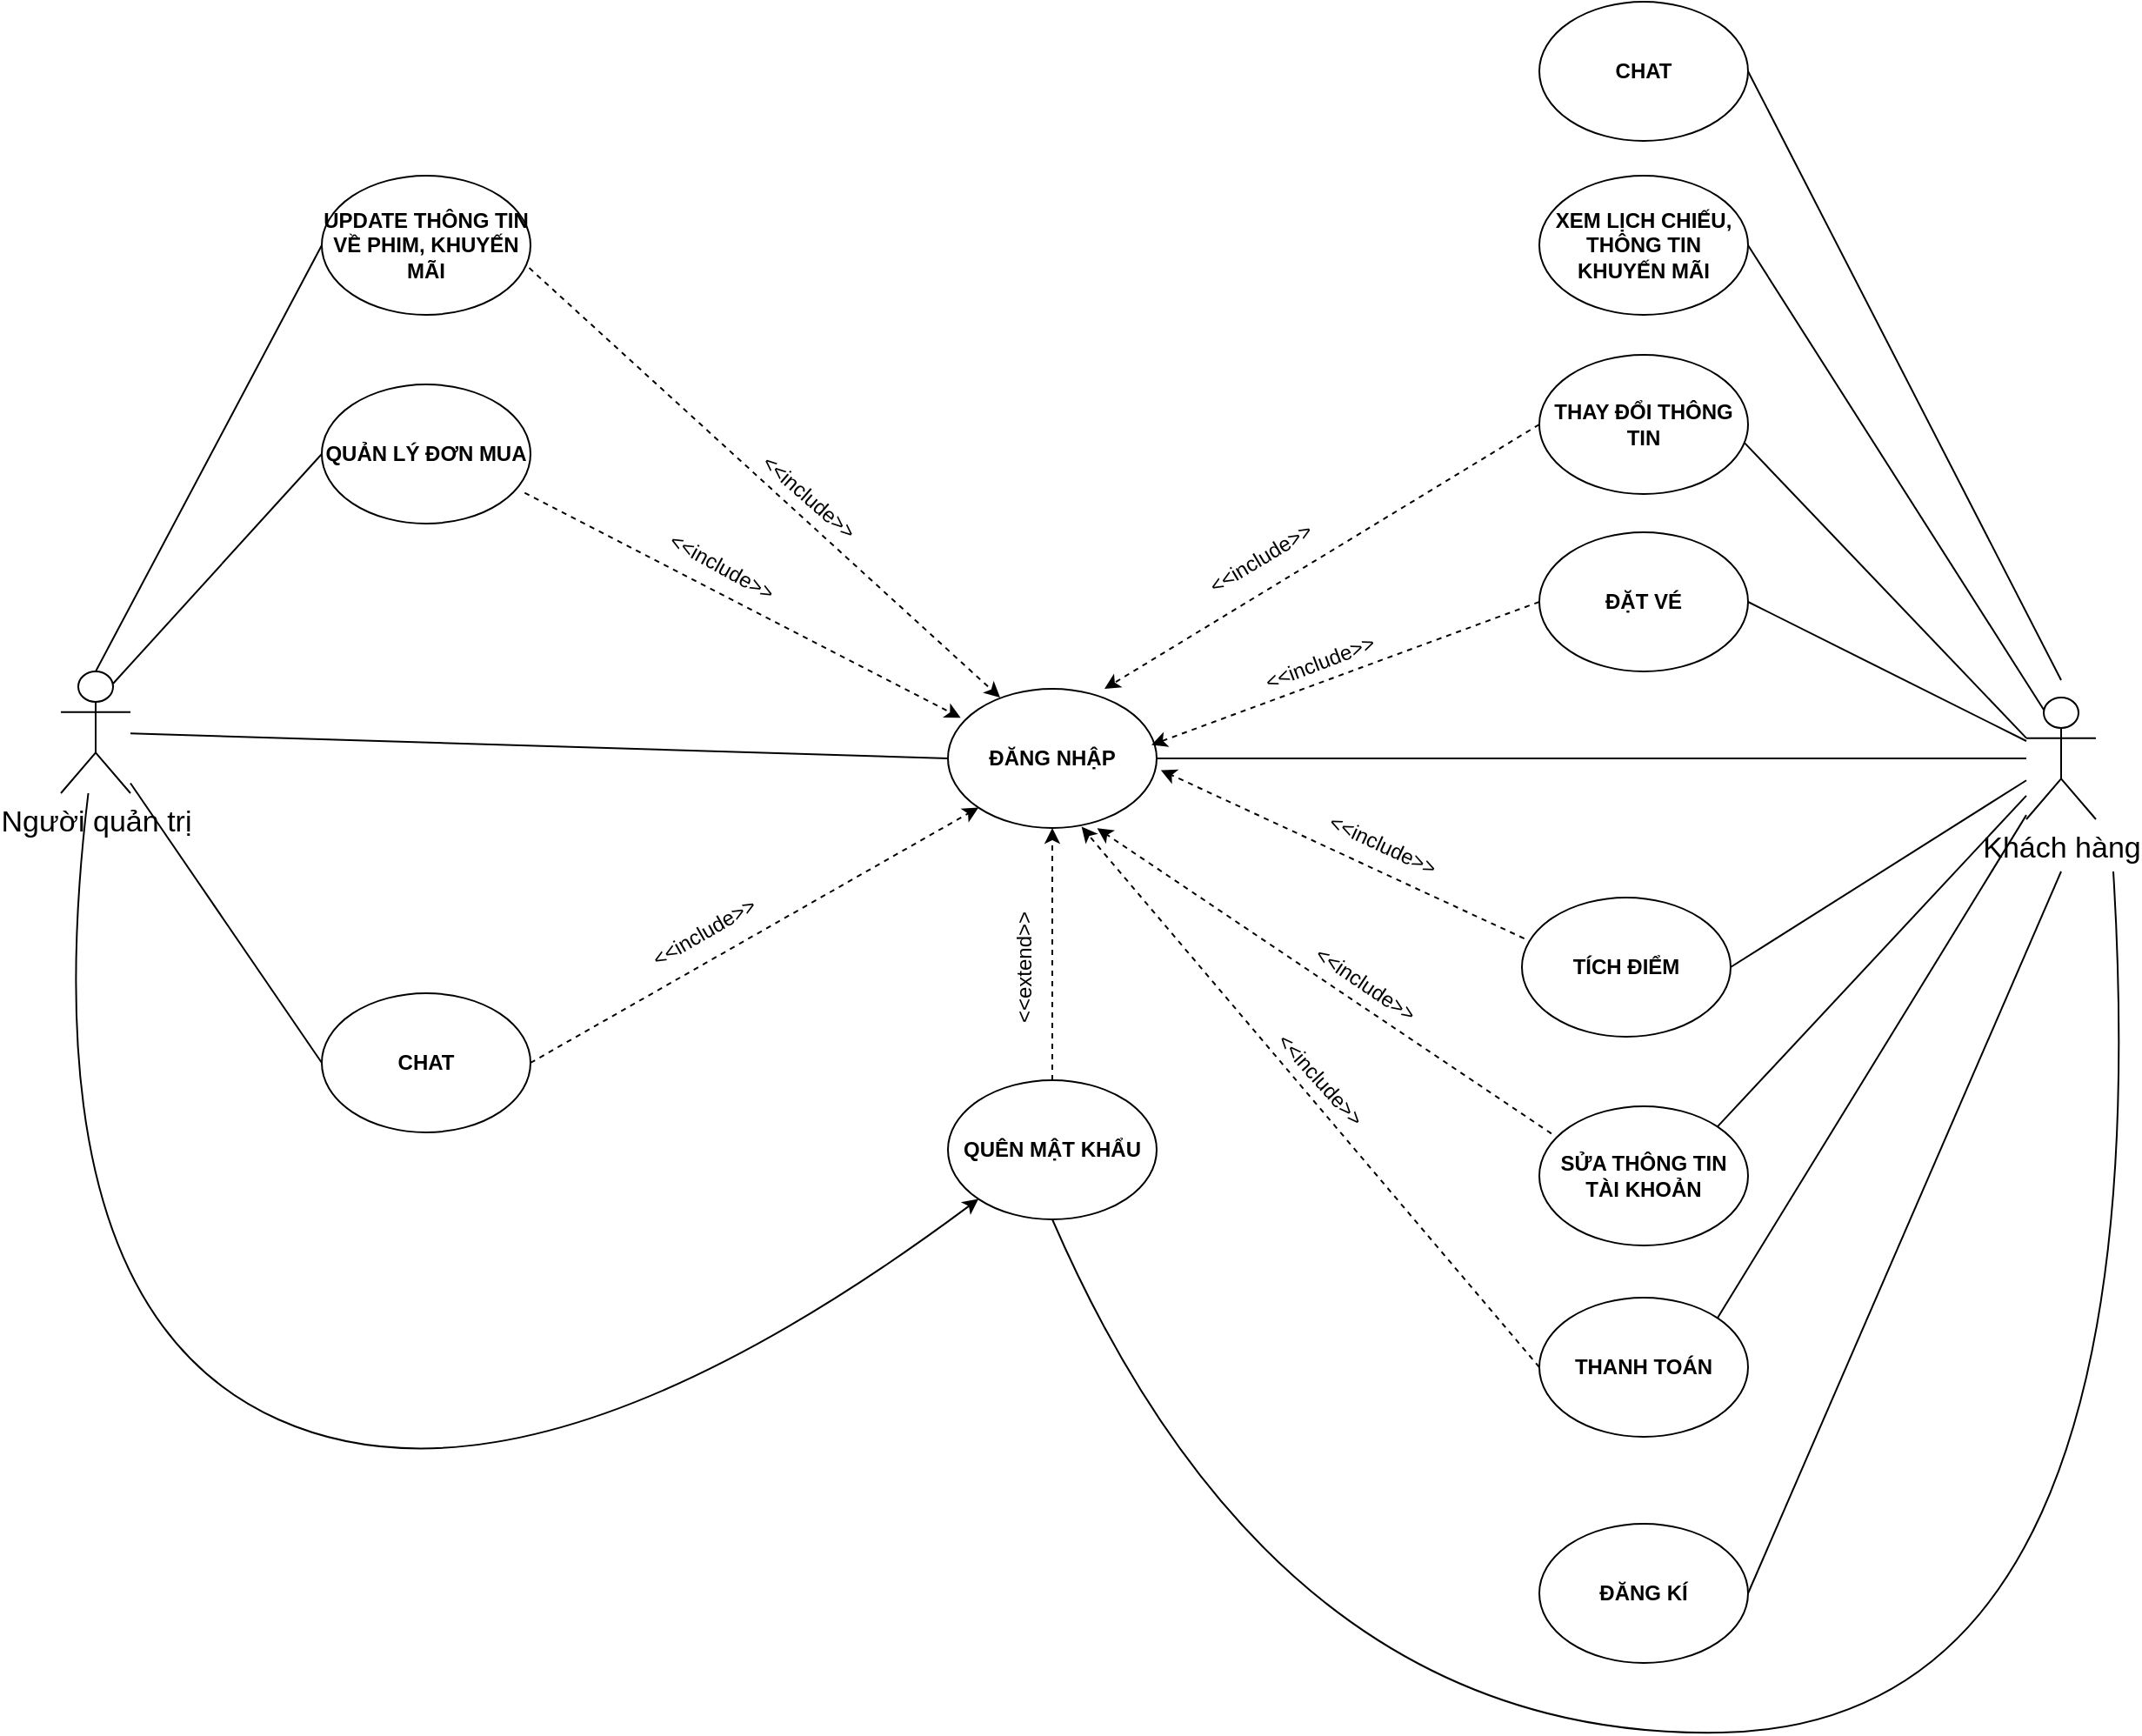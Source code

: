 <mxfile version="21.6.1" type="github">
  <diagram name="Trang-1" id="L-F-mDsavNvcq75mPaBo">
    <mxGraphModel dx="2554" dy="2044" grid="1" gridSize="10" guides="1" tooltips="1" connect="1" arrows="1" fold="1" page="1" pageScale="1" pageWidth="827" pageHeight="1169" math="0" shadow="0">
      <root>
        <mxCell id="0" />
        <mxCell id="1" parent="0" />
        <mxCell id="xJXtqdVev2pEfxQAjXFe-1" value="&lt;b&gt;ĐẶT VÉ&lt;/b&gt;" style="ellipse;whiteSpace=wrap;html=1;" parent="1" vertex="1">
          <mxGeometry x="380" y="255" width="120" height="80" as="geometry" />
        </mxCell>
        <mxCell id="xJXtqdVev2pEfxQAjXFe-2" value="&lt;b&gt;ĐĂNG NHẬP&lt;/b&gt;" style="ellipse;whiteSpace=wrap;html=1;" parent="1" vertex="1">
          <mxGeometry x="40" y="345" width="120" height="80" as="geometry" />
        </mxCell>
        <mxCell id="xJXtqdVev2pEfxQAjXFe-3" value="&lt;b&gt;ĐĂNG KÍ&lt;/b&gt;" style="ellipse;whiteSpace=wrap;html=1;" parent="1" vertex="1">
          <mxGeometry x="380" y="825" width="120" height="80" as="geometry" />
        </mxCell>
        <mxCell id="xJXtqdVev2pEfxQAjXFe-7" value="&lt;b&gt;THAY ĐỔI THÔNG TIN&lt;/b&gt;" style="ellipse;whiteSpace=wrap;html=1;" parent="1" vertex="1">
          <mxGeometry x="380" y="153" width="120" height="80" as="geometry" />
        </mxCell>
        <mxCell id="xJXtqdVev2pEfxQAjXFe-8" value="&lt;b&gt;XEM LỊCH CHIẾU, THÔNG TIN KHUYẾN MÃI&lt;/b&gt;" style="ellipse;whiteSpace=wrap;html=1;" parent="1" vertex="1">
          <mxGeometry x="380" y="50" width="120" height="80" as="geometry" />
        </mxCell>
        <mxCell id="xJXtqdVev2pEfxQAjXFe-9" value="&lt;b&gt;CHAT&lt;/b&gt;" style="ellipse;whiteSpace=wrap;html=1;" parent="1" vertex="1">
          <mxGeometry x="380" y="-50" width="120" height="80" as="geometry" />
        </mxCell>
        <mxCell id="xJXtqdVev2pEfxQAjXFe-10" value="&lt;b&gt;TÍCH ĐIỂM&lt;/b&gt;" style="ellipse;whiteSpace=wrap;html=1;" parent="1" vertex="1">
          <mxGeometry x="370" y="465" width="120" height="80" as="geometry" />
        </mxCell>
        <mxCell id="xJXtqdVev2pEfxQAjXFe-11" value="&lt;b&gt;QUẢN LÝ ĐƠN MUA&lt;/b&gt;" style="ellipse;whiteSpace=wrap;html=1;" parent="1" vertex="1">
          <mxGeometry x="-320" y="170" width="120" height="80" as="geometry" />
        </mxCell>
        <mxCell id="xJXtqdVev2pEfxQAjXFe-12" value="&lt;b&gt;UPDATE THÔNG TIN VỀ PHIM, KHUYẾN MÃI&lt;/b&gt;" style="ellipse;whiteSpace=wrap;html=1;" parent="1" vertex="1">
          <mxGeometry x="-320" y="50" width="120" height="80" as="geometry" />
        </mxCell>
        <mxCell id="xJXtqdVev2pEfxQAjXFe-13" value="&lt;b&gt;CHAT&lt;/b&gt;" style="ellipse;whiteSpace=wrap;html=1;" parent="1" vertex="1">
          <mxGeometry x="-320" y="520" width="120" height="80" as="geometry" />
        </mxCell>
        <mxCell id="M8TYriF7fG7Y9xvrxAUo-1" value="&lt;font style=&quot;font-size: 17px;&quot;&gt;Khách hàng&lt;/font&gt;" style="shape=umlActor;verticalLabelPosition=bottom;verticalAlign=top;html=1;outlineConnect=0;" vertex="1" parent="1">
          <mxGeometry x="660" y="350" width="40" height="70" as="geometry" />
        </mxCell>
        <mxCell id="M8TYriF7fG7Y9xvrxAUo-2" value="&lt;span style=&quot;font-size: 17px;&quot;&gt;Người quản trị&lt;/span&gt;" style="shape=umlActor;verticalLabelPosition=bottom;verticalAlign=top;html=1;outlineConnect=0;" vertex="1" parent="1">
          <mxGeometry x="-470" y="335" width="40" height="70" as="geometry" />
        </mxCell>
        <mxCell id="M8TYriF7fG7Y9xvrxAUo-3" value="&lt;b&gt;SỬA THÔNG TIN TÀI KHOẢN&lt;/b&gt;" style="ellipse;whiteSpace=wrap;html=1;" vertex="1" parent="1">
          <mxGeometry x="380" y="585" width="120" height="80" as="geometry" />
        </mxCell>
        <mxCell id="M8TYriF7fG7Y9xvrxAUo-5" value="&lt;b&gt;QUÊN MẬT KHẨU&lt;/b&gt;" style="ellipse;whiteSpace=wrap;html=1;" vertex="1" parent="1">
          <mxGeometry x="40" y="570" width="120" height="80" as="geometry" />
        </mxCell>
        <mxCell id="M8TYriF7fG7Y9xvrxAUo-6" value="" style="endArrow=none;html=1;rounded=0;exitX=1;exitY=0.5;exitDx=0;exitDy=0;entryX=0.25;entryY=0.1;entryDx=0;entryDy=0;entryPerimeter=0;" edge="1" parent="1" source="xJXtqdVev2pEfxQAjXFe-8" target="M8TYriF7fG7Y9xvrxAUo-1">
          <mxGeometry width="50" height="50" relative="1" as="geometry">
            <mxPoint x="520" y="170" as="sourcePoint" />
            <mxPoint x="650" y="340" as="targetPoint" />
          </mxGeometry>
        </mxCell>
        <mxCell id="M8TYriF7fG7Y9xvrxAUo-8" value="" style="endArrow=classic;html=1;rounded=0;dashed=1;entryX=0.75;entryY=0;entryDx=0;entryDy=0;entryPerimeter=0;exitX=0;exitY=0.5;exitDx=0;exitDy=0;" edge="1" parent="1" source="xJXtqdVev2pEfxQAjXFe-7" target="xJXtqdVev2pEfxQAjXFe-2">
          <mxGeometry width="50" height="50" relative="1" as="geometry">
            <mxPoint x="370" y="270" as="sourcePoint" />
            <mxPoint x="290" y="390" as="targetPoint" />
          </mxGeometry>
        </mxCell>
        <mxCell id="M8TYriF7fG7Y9xvrxAUo-9" value="" style="endArrow=classic;html=1;rounded=0;dashed=1;entryX=0.975;entryY=0.403;entryDx=0;entryDy=0;entryPerimeter=0;exitX=0;exitY=0.5;exitDx=0;exitDy=0;" edge="1" parent="1" source="xJXtqdVev2pEfxQAjXFe-1" target="xJXtqdVev2pEfxQAjXFe-2">
          <mxGeometry width="50" height="50" relative="1" as="geometry">
            <mxPoint x="290" y="390" as="sourcePoint" />
            <mxPoint x="-35" y="487" as="targetPoint" />
          </mxGeometry>
        </mxCell>
        <mxCell id="M8TYriF7fG7Y9xvrxAUo-10" value="" style="endArrow=classic;html=1;rounded=0;dashed=1;entryX=0.5;entryY=1;entryDx=0;entryDy=0;exitX=0.5;exitY=0;exitDx=0;exitDy=0;" edge="1" parent="1" source="M8TYriF7fG7Y9xvrxAUo-5" target="xJXtqdVev2pEfxQAjXFe-2">
          <mxGeometry width="50" height="50" relative="1" as="geometry">
            <mxPoint x="90" y="405" as="sourcePoint" />
            <mxPoint x="90" y="495" as="targetPoint" />
          </mxGeometry>
        </mxCell>
        <mxCell id="M8TYriF7fG7Y9xvrxAUo-11" value="" style="endArrow=classic;html=1;rounded=0;dashed=1;entryX=0.715;entryY=1.001;entryDx=0;entryDy=0;entryPerimeter=0;exitX=0.058;exitY=0.196;exitDx=0;exitDy=0;exitPerimeter=0;" edge="1" parent="1" source="M8TYriF7fG7Y9xvrxAUo-3" target="xJXtqdVev2pEfxQAjXFe-2">
          <mxGeometry width="50" height="50" relative="1" as="geometry">
            <mxPoint x="390" y="411" as="sourcePoint" />
            <mxPoint x="260" y="508" as="targetPoint" />
          </mxGeometry>
        </mxCell>
        <mxCell id="M8TYriF7fG7Y9xvrxAUo-12" value="" style="endArrow=none;html=1;rounded=0;exitX=0.983;exitY=0.632;exitDx=0;exitDy=0;entryX=0;entryY=0.333;entryDx=0;entryDy=0;entryPerimeter=0;exitPerimeter=0;" edge="1" parent="1" source="xJXtqdVev2pEfxQAjXFe-7" target="M8TYriF7fG7Y9xvrxAUo-1">
          <mxGeometry width="50" height="50" relative="1" as="geometry">
            <mxPoint x="490" y="405" as="sourcePoint" />
            <mxPoint x="660" y="602" as="targetPoint" />
          </mxGeometry>
        </mxCell>
        <mxCell id="M8TYriF7fG7Y9xvrxAUo-13" value="" style="endArrow=none;html=1;rounded=0;exitX=1;exitY=0.5;exitDx=0;exitDy=0;" edge="1" parent="1" source="xJXtqdVev2pEfxQAjXFe-9">
          <mxGeometry width="50" height="50" relative="1" as="geometry">
            <mxPoint x="498" y="370.44" as="sourcePoint" />
            <mxPoint x="680" y="340" as="targetPoint" />
          </mxGeometry>
        </mxCell>
        <mxCell id="M8TYriF7fG7Y9xvrxAUo-15" value="" style="endArrow=none;html=1;rounded=0;exitX=1;exitY=0.5;exitDx=0;exitDy=0;" edge="1" parent="1" source="xJXtqdVev2pEfxQAjXFe-3">
          <mxGeometry width="50" height="50" relative="1" as="geometry">
            <mxPoint x="520" y="470" as="sourcePoint" />
            <mxPoint x="680" y="450" as="targetPoint" />
          </mxGeometry>
        </mxCell>
        <mxCell id="M8TYriF7fG7Y9xvrxAUo-16" value="" style="endArrow=none;html=1;rounded=0;exitX=1;exitY=0;exitDx=0;exitDy=0;" edge="1" parent="1" source="M8TYriF7fG7Y9xvrxAUo-3" target="M8TYriF7fG7Y9xvrxAUo-1">
          <mxGeometry width="50" height="50" relative="1" as="geometry">
            <mxPoint x="510" y="560" as="sourcePoint" />
            <mxPoint x="670" y="486" as="targetPoint" />
          </mxGeometry>
        </mxCell>
        <mxCell id="M8TYriF7fG7Y9xvrxAUo-18" value="" style="endArrow=none;html=1;rounded=0;exitX=1;exitY=0.5;exitDx=0;exitDy=0;" edge="1" parent="1" source="xJXtqdVev2pEfxQAjXFe-10" target="M8TYriF7fG7Y9xvrxAUo-1">
          <mxGeometry width="50" height="50" relative="1" as="geometry">
            <mxPoint x="500" y="460" as="sourcePoint" />
            <mxPoint x="680" y="480" as="targetPoint" />
          </mxGeometry>
        </mxCell>
        <mxCell id="M8TYriF7fG7Y9xvrxAUo-19" value="&amp;lt;&amp;lt;include&amp;gt;&amp;gt;" style="text;html=1;strokeColor=none;fillColor=none;align=center;verticalAlign=middle;whiteSpace=wrap;rounded=0;rotation=339;" vertex="1" parent="1">
          <mxGeometry x="224" y="315" width="60" height="30" as="geometry" />
        </mxCell>
        <mxCell id="M8TYriF7fG7Y9xvrxAUo-20" value="&amp;lt;&amp;lt;extend&amp;gt;&amp;gt;" style="text;html=1;strokeColor=none;fillColor=none;align=center;verticalAlign=middle;whiteSpace=wrap;rounded=0;rotation=-90;" vertex="1" parent="1">
          <mxGeometry x="54" y="490" width="60" height="30" as="geometry" />
        </mxCell>
        <mxCell id="M8TYriF7fG7Y9xvrxAUo-22" value="&amp;lt;&amp;lt;include&amp;gt;&amp;gt;" style="text;html=1;strokeColor=none;fillColor=none;align=center;verticalAlign=middle;whiteSpace=wrap;rounded=0;rotation=329;" vertex="1" parent="1">
          <mxGeometry x="190" y="255" width="60" height="30" as="geometry" />
        </mxCell>
        <mxCell id="M8TYriF7fG7Y9xvrxAUo-23" value="&amp;lt;&amp;lt;include&amp;gt;&amp;gt;" style="text;html=1;strokeColor=none;fillColor=none;align=center;verticalAlign=middle;whiteSpace=wrap;rounded=0;rotation=34;" vertex="1" parent="1">
          <mxGeometry x="250" y="500" width="60" height="30" as="geometry" />
        </mxCell>
        <mxCell id="M8TYriF7fG7Y9xvrxAUo-24" value="" style="endArrow=classic;html=1;rounded=0;entryX=1.02;entryY=0.584;entryDx=0;entryDy=0;entryPerimeter=0;exitX=0.011;exitY=0.294;exitDx=0;exitDy=0;exitPerimeter=0;dashed=1;" edge="1" parent="1" source="xJXtqdVev2pEfxQAjXFe-10" target="xJXtqdVev2pEfxQAjXFe-2">
          <mxGeometry width="50" height="50" relative="1" as="geometry">
            <mxPoint x="330" y="440" as="sourcePoint" />
            <mxPoint x="380" y="390" as="targetPoint" />
          </mxGeometry>
        </mxCell>
        <mxCell id="M8TYriF7fG7Y9xvrxAUo-25" value="&amp;lt;&amp;lt;include&amp;gt;&amp;gt;" style="text;html=1;strokeColor=none;fillColor=none;align=center;verticalAlign=middle;whiteSpace=wrap;rounded=0;rotation=25;" vertex="1" parent="1">
          <mxGeometry x="260" y="420" width="60" height="30" as="geometry" />
        </mxCell>
        <mxCell id="M8TYriF7fG7Y9xvrxAUo-26" value="" style="endArrow=none;html=1;rounded=0;exitX=1;exitY=0.5;exitDx=0;exitDy=0;" edge="1" parent="1" source="xJXtqdVev2pEfxQAjXFe-1" target="M8TYriF7fG7Y9xvrxAUo-1">
          <mxGeometry width="50" height="50" relative="1" as="geometry">
            <mxPoint x="470" y="420" as="sourcePoint" />
            <mxPoint x="520" y="370" as="targetPoint" />
          </mxGeometry>
        </mxCell>
        <mxCell id="M8TYriF7fG7Y9xvrxAUo-27" value="&lt;b&gt;THANH TOÁN&lt;/b&gt;" style="ellipse;whiteSpace=wrap;html=1;" vertex="1" parent="1">
          <mxGeometry x="380" y="695" width="120" height="80" as="geometry" />
        </mxCell>
        <mxCell id="M8TYriF7fG7Y9xvrxAUo-28" value="" style="endArrow=none;html=1;rounded=0;exitX=1;exitY=0;exitDx=0;exitDy=0;" edge="1" parent="1" source="M8TYriF7fG7Y9xvrxAUo-27" target="M8TYriF7fG7Y9xvrxAUo-1">
          <mxGeometry width="50" height="50" relative="1" as="geometry">
            <mxPoint x="170" y="580" as="sourcePoint" />
            <mxPoint x="620" y="500" as="targetPoint" />
          </mxGeometry>
        </mxCell>
        <mxCell id="M8TYriF7fG7Y9xvrxAUo-29" value="" style="endArrow=classic;html=1;rounded=0;entryX=0.64;entryY=0.991;entryDx=0;entryDy=0;entryPerimeter=0;exitX=0;exitY=0.5;exitDx=0;exitDy=0;dashed=1;" edge="1" parent="1" source="M8TYriF7fG7Y9xvrxAUo-27" target="xJXtqdVev2pEfxQAjXFe-2">
          <mxGeometry width="50" height="50" relative="1" as="geometry">
            <mxPoint x="170" y="580" as="sourcePoint" />
            <mxPoint x="220" y="530" as="targetPoint" />
          </mxGeometry>
        </mxCell>
        <mxCell id="M8TYriF7fG7Y9xvrxAUo-30" value="&amp;lt;&amp;lt;include&amp;gt;&amp;gt;" style="text;html=1;strokeColor=none;fillColor=none;align=center;verticalAlign=middle;whiteSpace=wrap;rounded=0;rotation=48;" vertex="1" parent="1">
          <mxGeometry x="224" y="555" width="60" height="30" as="geometry" />
        </mxCell>
        <mxCell id="M8TYriF7fG7Y9xvrxAUo-31" value="" style="endArrow=none;html=1;rounded=0;exitX=1;exitY=0.5;exitDx=0;exitDy=0;" edge="1" parent="1" source="xJXtqdVev2pEfxQAjXFe-2" target="M8TYriF7fG7Y9xvrxAUo-1">
          <mxGeometry width="50" height="50" relative="1" as="geometry">
            <mxPoint x="190" y="230" as="sourcePoint" />
            <mxPoint x="240" y="180" as="targetPoint" />
          </mxGeometry>
        </mxCell>
        <mxCell id="M8TYriF7fG7Y9xvrxAUo-32" value="" style="endArrow=none;html=1;rounded=0;entryX=0;entryY=0.5;entryDx=0;entryDy=0;" edge="1" parent="1" source="M8TYriF7fG7Y9xvrxAUo-2" target="xJXtqdVev2pEfxQAjXFe-2">
          <mxGeometry width="50" height="50" relative="1" as="geometry">
            <mxPoint x="-40" y="330" as="sourcePoint" />
            <mxPoint x="10" y="280" as="targetPoint" />
          </mxGeometry>
        </mxCell>
        <mxCell id="M8TYriF7fG7Y9xvrxAUo-33" value="" style="endArrow=none;html=1;rounded=0;entryX=0;entryY=0.5;entryDx=0;entryDy=0;exitX=0.75;exitY=0.1;exitDx=0;exitDy=0;exitPerimeter=0;" edge="1" parent="1" source="M8TYriF7fG7Y9xvrxAUo-2" target="xJXtqdVev2pEfxQAjXFe-11">
          <mxGeometry width="50" height="50" relative="1" as="geometry">
            <mxPoint x="-40" y="330" as="sourcePoint" />
            <mxPoint x="10" y="280" as="targetPoint" />
          </mxGeometry>
        </mxCell>
        <mxCell id="M8TYriF7fG7Y9xvrxAUo-34" value="" style="endArrow=none;html=1;rounded=0;entryX=0;entryY=0.5;entryDx=0;entryDy=0;exitX=0.5;exitY=0;exitDx=0;exitDy=0;exitPerimeter=0;" edge="1" parent="1" source="M8TYriF7fG7Y9xvrxAUo-2" target="xJXtqdVev2pEfxQAjXFe-12">
          <mxGeometry width="50" height="50" relative="1" as="geometry">
            <mxPoint x="-40" y="330" as="sourcePoint" />
            <mxPoint x="-100" y="250" as="targetPoint" />
          </mxGeometry>
        </mxCell>
        <mxCell id="M8TYriF7fG7Y9xvrxAUo-35" value="" style="endArrow=none;html=1;rounded=0;entryX=0;entryY=0.5;entryDx=0;entryDy=0;" edge="1" parent="1" source="M8TYriF7fG7Y9xvrxAUo-2" target="xJXtqdVev2pEfxQAjXFe-13">
          <mxGeometry width="50" height="50" relative="1" as="geometry">
            <mxPoint x="-40" y="330" as="sourcePoint" />
            <mxPoint x="10" y="280" as="targetPoint" />
          </mxGeometry>
        </mxCell>
        <mxCell id="M8TYriF7fG7Y9xvrxAUo-37" value="" style="endArrow=classic;html=1;rounded=0;dashed=1;exitX=0.994;exitY=0.663;exitDx=0;exitDy=0;exitPerimeter=0;entryX=0.25;entryY=0.063;entryDx=0;entryDy=0;entryPerimeter=0;" edge="1" parent="1" source="xJXtqdVev2pEfxQAjXFe-12" target="xJXtqdVev2pEfxQAjXFe-2">
          <mxGeometry width="50" height="50" relative="1" as="geometry">
            <mxPoint x="-40" y="330" as="sourcePoint" />
            <mxPoint x="10" y="280" as="targetPoint" />
          </mxGeometry>
        </mxCell>
        <mxCell id="M8TYriF7fG7Y9xvrxAUo-38" value="" style="endArrow=classic;html=1;rounded=0;exitX=0.972;exitY=0.779;exitDx=0;exitDy=0;exitPerimeter=0;entryX=0.061;entryY=0.208;entryDx=0;entryDy=0;entryPerimeter=0;dashed=1;" edge="1" parent="1" source="xJXtqdVev2pEfxQAjXFe-11" target="xJXtqdVev2pEfxQAjXFe-2">
          <mxGeometry width="50" height="50" relative="1" as="geometry">
            <mxPoint x="-40" y="330" as="sourcePoint" />
            <mxPoint x="10" y="280" as="targetPoint" />
          </mxGeometry>
        </mxCell>
        <mxCell id="M8TYriF7fG7Y9xvrxAUo-39" value="" style="endArrow=classic;html=1;rounded=0;exitX=1;exitY=0.5;exitDx=0;exitDy=0;entryX=0;entryY=1;entryDx=0;entryDy=0;dashed=1;" edge="1" parent="1" source="xJXtqdVev2pEfxQAjXFe-13" target="xJXtqdVev2pEfxQAjXFe-2">
          <mxGeometry width="50" height="50" relative="1" as="geometry">
            <mxPoint x="-40" y="330" as="sourcePoint" />
            <mxPoint x="10" y="280" as="targetPoint" />
          </mxGeometry>
        </mxCell>
        <mxCell id="M8TYriF7fG7Y9xvrxAUo-40" value="&amp;lt;&amp;lt;include&amp;gt;&amp;gt;" style="text;html=1;strokeColor=none;fillColor=none;align=center;verticalAlign=middle;whiteSpace=wrap;rounded=0;rotation=41;" vertex="1" parent="1">
          <mxGeometry x="-70" y="220" width="60" height="30" as="geometry" />
        </mxCell>
        <mxCell id="M8TYriF7fG7Y9xvrxAUo-41" value="&amp;lt;&amp;lt;include&amp;gt;&amp;gt;" style="text;html=1;strokeColor=none;fillColor=none;align=center;verticalAlign=middle;whiteSpace=wrap;rounded=0;rotation=29;" vertex="1" parent="1">
          <mxGeometry x="-120" y="260" width="60" height="30" as="geometry" />
        </mxCell>
        <mxCell id="M8TYriF7fG7Y9xvrxAUo-42" value="&amp;lt;&amp;lt;include&amp;gt;&amp;gt;" style="text;html=1;strokeColor=none;fillColor=none;align=center;verticalAlign=middle;whiteSpace=wrap;rounded=0;rotation=-30;" vertex="1" parent="1">
          <mxGeometry x="-130" y="470" width="60" height="30" as="geometry" />
        </mxCell>
        <mxCell id="M8TYriF7fG7Y9xvrxAUo-45" value="" style="curved=1;endArrow=none;html=1;rounded=0;entryX=0.5;entryY=1;entryDx=0;entryDy=0;endFill=0;" edge="1" parent="1" target="M8TYriF7fG7Y9xvrxAUo-5">
          <mxGeometry width="50" height="50" relative="1" as="geometry">
            <mxPoint x="710" y="450" as="sourcePoint" />
            <mxPoint x="370" y="920" as="targetPoint" />
            <Array as="points">
              <mxPoint x="740" y="940" />
              <mxPoint x="230" y="950" />
            </Array>
          </mxGeometry>
        </mxCell>
        <mxCell id="M8TYriF7fG7Y9xvrxAUo-46" value="" style="curved=1;endArrow=classic;html=1;rounded=0;entryX=0;entryY=1;entryDx=0;entryDy=0;" edge="1" parent="1" source="M8TYriF7fG7Y9xvrxAUo-2" target="M8TYriF7fG7Y9xvrxAUo-5">
          <mxGeometry width="50" height="50" relative="1" as="geometry">
            <mxPoint x="-480" y="410" as="sourcePoint" />
            <mxPoint x="-90" y="790" as="targetPoint" />
            <Array as="points">
              <mxPoint x="-490" y="700" />
              <mxPoint x="-200" y="830" />
            </Array>
          </mxGeometry>
        </mxCell>
      </root>
    </mxGraphModel>
  </diagram>
</mxfile>
